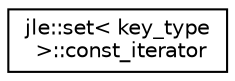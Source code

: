 digraph "Graphical Class Hierarchy"
{
  edge [fontname="Helvetica",fontsize="10",labelfontname="Helvetica",labelfontsize="10"];
  node [fontname="Helvetica",fontsize="10",shape=record];
  rankdir="LR";
  Node1 [label="jle::set\< key_type\l \>::const_iterator",height=0.2,width=0.4,color="black", fillcolor="white", style="filled",URL="$classjle_1_1set_1_1const__iterator.html"];
}
